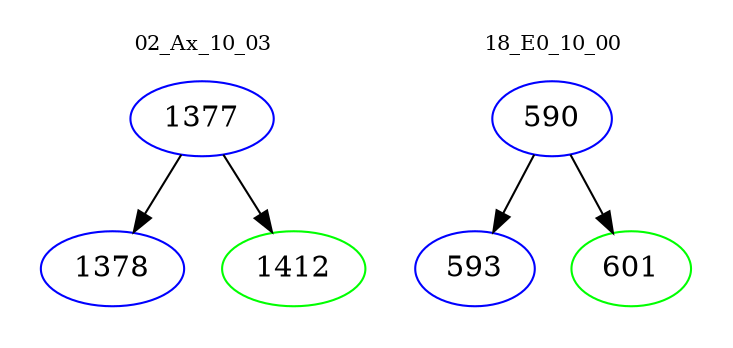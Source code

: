 digraph{
subgraph cluster_0 {
color = white
label = "02_Ax_10_03";
fontsize=10;
T0_1377 [label="1377", color="blue"]
T0_1377 -> T0_1378 [color="black"]
T0_1378 [label="1378", color="blue"]
T0_1377 -> T0_1412 [color="black"]
T0_1412 [label="1412", color="green"]
}
subgraph cluster_1 {
color = white
label = "18_E0_10_00";
fontsize=10;
T1_590 [label="590", color="blue"]
T1_590 -> T1_593 [color="black"]
T1_593 [label="593", color="blue"]
T1_590 -> T1_601 [color="black"]
T1_601 [label="601", color="green"]
}
}
